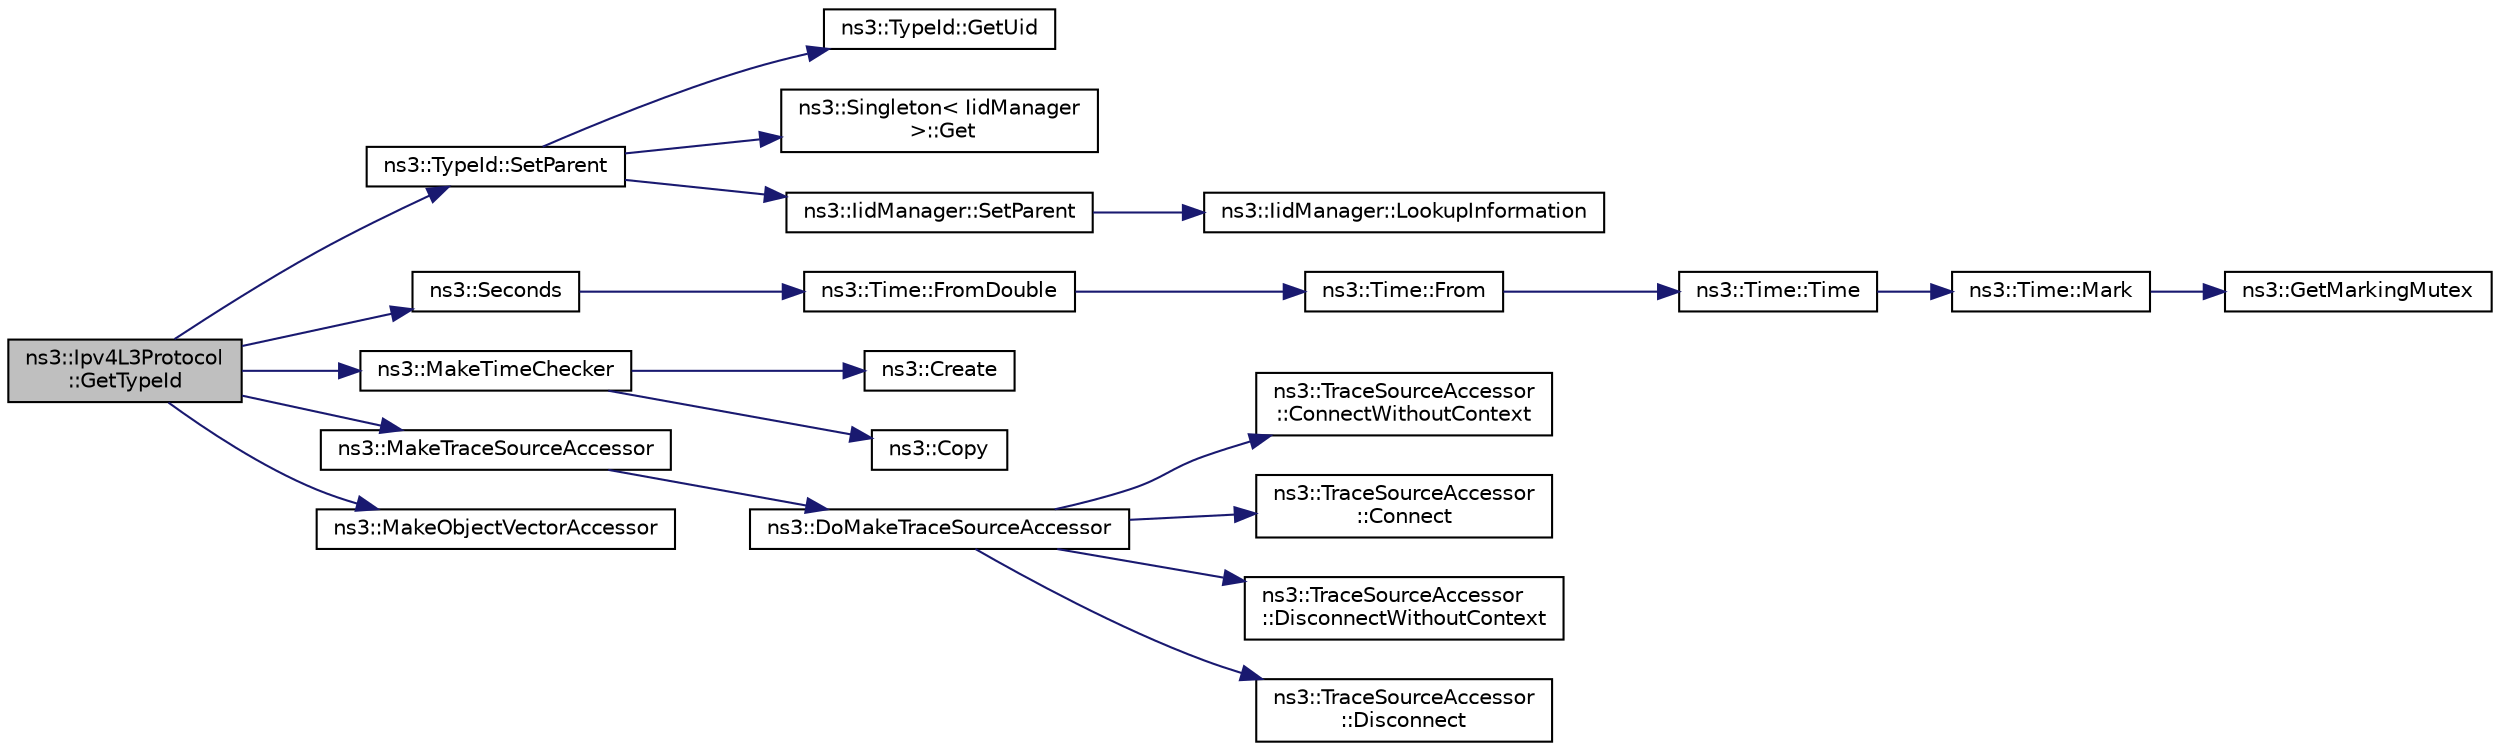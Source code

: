 digraph "ns3::Ipv4L3Protocol::GetTypeId"
{
  edge [fontname="Helvetica",fontsize="10",labelfontname="Helvetica",labelfontsize="10"];
  node [fontname="Helvetica",fontsize="10",shape=record];
  rankdir="LR";
  Node1 [label="ns3::Ipv4L3Protocol\l::GetTypeId",height=0.2,width=0.4,color="black", fillcolor="grey75", style="filled", fontcolor="black"];
  Node1 -> Node2 [color="midnightblue",fontsize="10",style="solid"];
  Node2 [label="ns3::TypeId::SetParent",height=0.2,width=0.4,color="black", fillcolor="white", style="filled",URL="$d6/d11/classns3_1_1TypeId.html#abaaca67ab7d2471067e7c275df0f7309"];
  Node2 -> Node3 [color="midnightblue",fontsize="10",style="solid"];
  Node3 [label="ns3::TypeId::GetUid",height=0.2,width=0.4,color="black", fillcolor="white", style="filled",URL="$d6/d11/classns3_1_1TypeId.html#acd3e41de6340d06299f4fd63e2ed8da0"];
  Node2 -> Node4 [color="midnightblue",fontsize="10",style="solid"];
  Node4 [label="ns3::Singleton\< IidManager\l \>::Get",height=0.2,width=0.4,color="black", fillcolor="white", style="filled",URL="$d8/d77/classns3_1_1Singleton.html#a80a2cd3c25a27ea72add7a9f7a141ffa"];
  Node2 -> Node5 [color="midnightblue",fontsize="10",style="solid"];
  Node5 [label="ns3::IidManager::SetParent",height=0.2,width=0.4,color="black", fillcolor="white", style="filled",URL="$d4/d1c/classns3_1_1IidManager.html#a4042931260554c907699367b6811426f"];
  Node5 -> Node6 [color="midnightblue",fontsize="10",style="solid"];
  Node6 [label="ns3::IidManager::LookupInformation",height=0.2,width=0.4,color="black", fillcolor="white", style="filled",URL="$d4/d1c/classns3_1_1IidManager.html#a6b1f4ba2815dba27a377e8a8db2384cf"];
  Node1 -> Node7 [color="midnightblue",fontsize="10",style="solid"];
  Node7 [label="ns3::Seconds",height=0.2,width=0.4,color="black", fillcolor="white", style="filled",URL="$d1/dec/group__timecivil.html#ga33c34b816f8ff6628e33d5c8e9713b9e"];
  Node7 -> Node8 [color="midnightblue",fontsize="10",style="solid"];
  Node8 [label="ns3::Time::FromDouble",height=0.2,width=0.4,color="black", fillcolor="white", style="filled",URL="$dc/d04/classns3_1_1Time.html#a60e845f4a74e62495b86356afe604cb4"];
  Node8 -> Node9 [color="midnightblue",fontsize="10",style="solid"];
  Node9 [label="ns3::Time::From",height=0.2,width=0.4,color="black", fillcolor="white", style="filled",URL="$dc/d04/classns3_1_1Time.html#a34e4acc13d0e08cc8cb9cd3b838b9baf"];
  Node9 -> Node10 [color="midnightblue",fontsize="10",style="solid"];
  Node10 [label="ns3::Time::Time",height=0.2,width=0.4,color="black", fillcolor="white", style="filled",URL="$dc/d04/classns3_1_1Time.html#a8a39dc1b8cbbd7fe6d940e492d1b925e"];
  Node10 -> Node11 [color="midnightblue",fontsize="10",style="solid"];
  Node11 [label="ns3::Time::Mark",height=0.2,width=0.4,color="black", fillcolor="white", style="filled",URL="$dc/d04/classns3_1_1Time.html#aa7eef2a1119c1c4855d99f1e83d44c54"];
  Node11 -> Node12 [color="midnightblue",fontsize="10",style="solid"];
  Node12 [label="ns3::GetMarkingMutex",height=0.2,width=0.4,color="black", fillcolor="white", style="filled",URL="$d7/d2e/namespacens3.html#ac4356aa982bd2ddb0f7ebbf94539919d"];
  Node1 -> Node13 [color="midnightblue",fontsize="10",style="solid"];
  Node13 [label="ns3::MakeTimeChecker",height=0.2,width=0.4,color="black", fillcolor="white", style="filled",URL="$d9/d7d/group__time.html#ga7032965bd4afa578691d88c09e4481c1",tooltip="Helper to make a Time checker with bounded range. Both limits are inclusive. "];
  Node13 -> Node14 [color="midnightblue",fontsize="10",style="solid"];
  Node14 [label="ns3::Create",height=0.2,width=0.4,color="black", fillcolor="white", style="filled",URL="$d2/df2/group__ptr.html#ga0406dd2d929ceac05ce39d4579fa3e4b"];
  Node13 -> Node15 [color="midnightblue",fontsize="10",style="solid"];
  Node15 [label="ns3::Copy",height=0.2,width=0.4,color="black", fillcolor="white", style="filled",URL="$d7/d2e/namespacens3.html#a952d99f6d759fee74dda19f308451bc1"];
  Node1 -> Node16 [color="midnightblue",fontsize="10",style="solid"];
  Node16 [label="ns3::MakeTraceSourceAccessor",height=0.2,width=0.4,color="black", fillcolor="white", style="filled",URL="$dd/d41/group__tracing.html#gab21a770b9855af4e8f69f7531ea4a6b0"];
  Node16 -> Node17 [color="midnightblue",fontsize="10",style="solid"];
  Node17 [label="ns3::DoMakeTraceSourceAccessor",height=0.2,width=0.4,color="black", fillcolor="white", style="filled",URL="$dd/d41/group__tracing.html#ga58e9c4db480094cef0bb8d87118146e5"];
  Node17 -> Node18 [color="midnightblue",fontsize="10",style="solid"];
  Node18 [label="ns3::TraceSourceAccessor\l::ConnectWithoutContext",height=0.2,width=0.4,color="black", fillcolor="white", style="filled",URL="$d2/deb/classns3_1_1TraceSourceAccessor.html#a1baf1c36b3d644fe210cc0e0835cfeb9"];
  Node17 -> Node19 [color="midnightblue",fontsize="10",style="solid"];
  Node19 [label="ns3::TraceSourceAccessor\l::Connect",height=0.2,width=0.4,color="black", fillcolor="white", style="filled",URL="$d2/deb/classns3_1_1TraceSourceAccessor.html#a2edac9639d21e12e9aee53c508bef172"];
  Node17 -> Node20 [color="midnightblue",fontsize="10",style="solid"];
  Node20 [label="ns3::TraceSourceAccessor\l::DisconnectWithoutContext",height=0.2,width=0.4,color="black", fillcolor="white", style="filled",URL="$d2/deb/classns3_1_1TraceSourceAccessor.html#a76a36d41611ea647e26884d9bf403544"];
  Node17 -> Node21 [color="midnightblue",fontsize="10",style="solid"];
  Node21 [label="ns3::TraceSourceAccessor\l::Disconnect",height=0.2,width=0.4,color="black", fillcolor="white", style="filled",URL="$d2/deb/classns3_1_1TraceSourceAccessor.html#a366f52ad46fc0c1058e21e24932ab546"];
  Node1 -> Node22 [color="midnightblue",fontsize="10",style="solid"];
  Node22 [label="ns3::MakeObjectVectorAccessor",height=0.2,width=0.4,color="black", fillcolor="white", style="filled",URL="$d7/d2e/namespacens3.html#a6ad5b3621a5dc72b7030cbb07c73adf6"];
}
